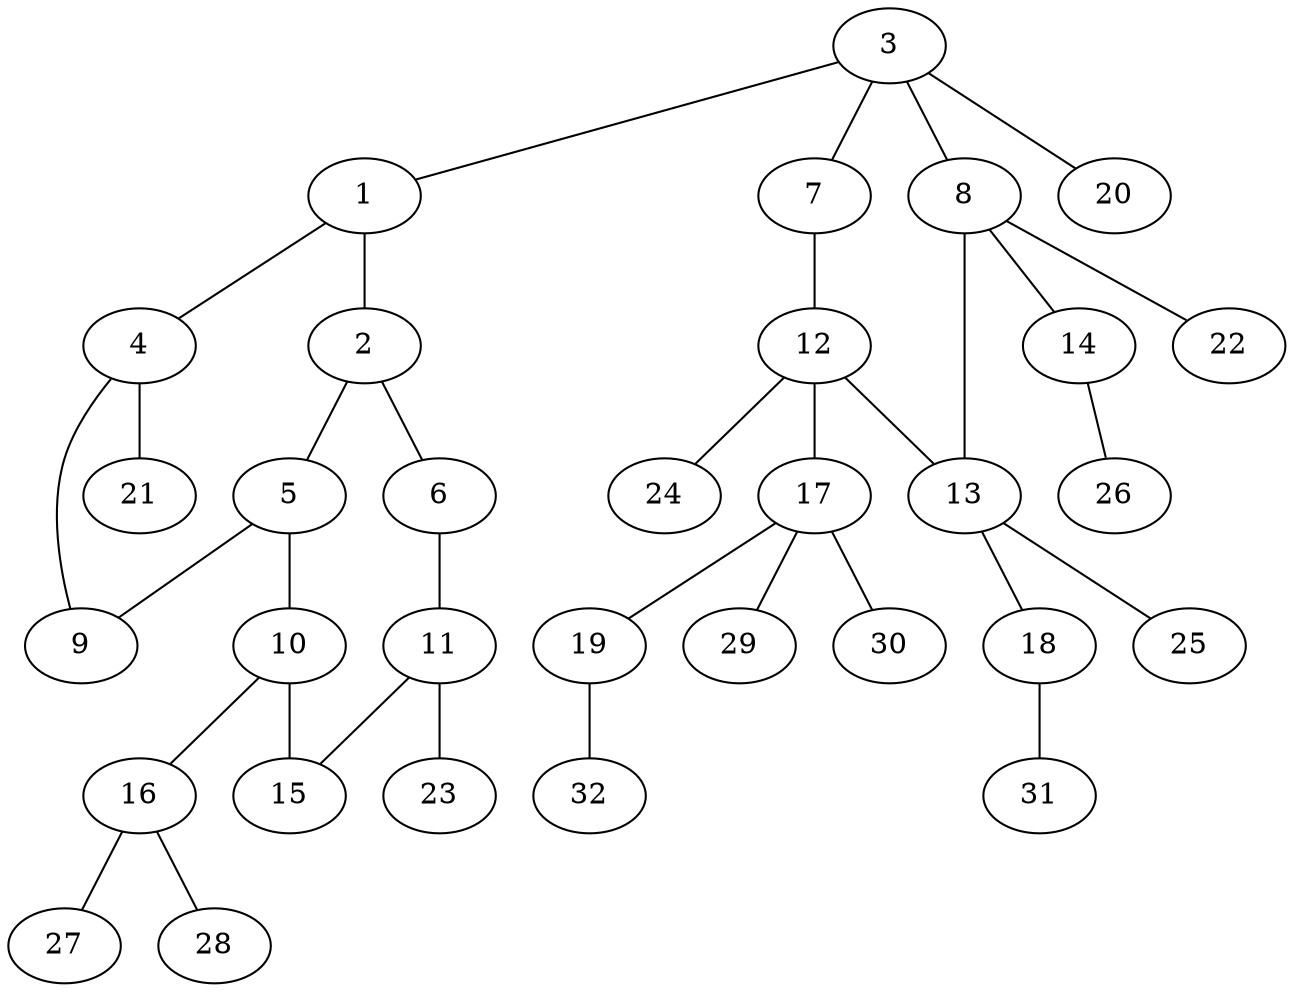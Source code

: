 graph molecule_4119 {
	1	 [chem=N];
	2	 [chem=C];
	1 -- 2	 [valence=1];
	4	 [chem=C];
	1 -- 4	 [valence=1];
	5	 [chem=C];
	2 -- 5	 [valence=2];
	6	 [chem=N];
	2 -- 6	 [valence=1];
	3	 [chem=C];
	3 -- 1	 [valence=1];
	7	 [chem=O];
	3 -- 7	 [valence=1];
	8	 [chem=C];
	3 -- 8	 [valence=1];
	20	 [chem=H];
	3 -- 20	 [valence=1];
	9	 [chem=N];
	4 -- 9	 [valence=2];
	21	 [chem=H];
	4 -- 21	 [valence=1];
	5 -- 9	 [valence=1];
	10	 [chem=C];
	5 -- 10	 [valence=1];
	11	 [chem=C];
	6 -- 11	 [valence=2];
	12	 [chem=C];
	7 -- 12	 [valence=1];
	13	 [chem=C];
	8 -- 13	 [valence=1];
	14	 [chem=O];
	8 -- 14	 [valence=1];
	22	 [chem=H];
	8 -- 22	 [valence=1];
	15	 [chem=N];
	10 -- 15	 [valence=2];
	16	 [chem=N];
	10 -- 16	 [valence=1];
	11 -- 15	 [valence=1];
	23	 [chem=H];
	11 -- 23	 [valence=1];
	12 -- 13	 [valence=1];
	17	 [chem=C];
	12 -- 17	 [valence=1];
	24	 [chem=H];
	12 -- 24	 [valence=1];
	18	 [chem=O];
	13 -- 18	 [valence=1];
	25	 [chem=H];
	13 -- 25	 [valence=1];
	26	 [chem=H];
	14 -- 26	 [valence=1];
	27	 [chem=H];
	16 -- 27	 [valence=1];
	28	 [chem=H];
	16 -- 28	 [valence=1];
	19	 [chem=O];
	17 -- 19	 [valence=1];
	29	 [chem=H];
	17 -- 29	 [valence=1];
	30	 [chem=H];
	17 -- 30	 [valence=1];
	31	 [chem=H];
	18 -- 31	 [valence=1];
	32	 [chem=H];
	19 -- 32	 [valence=1];
}
